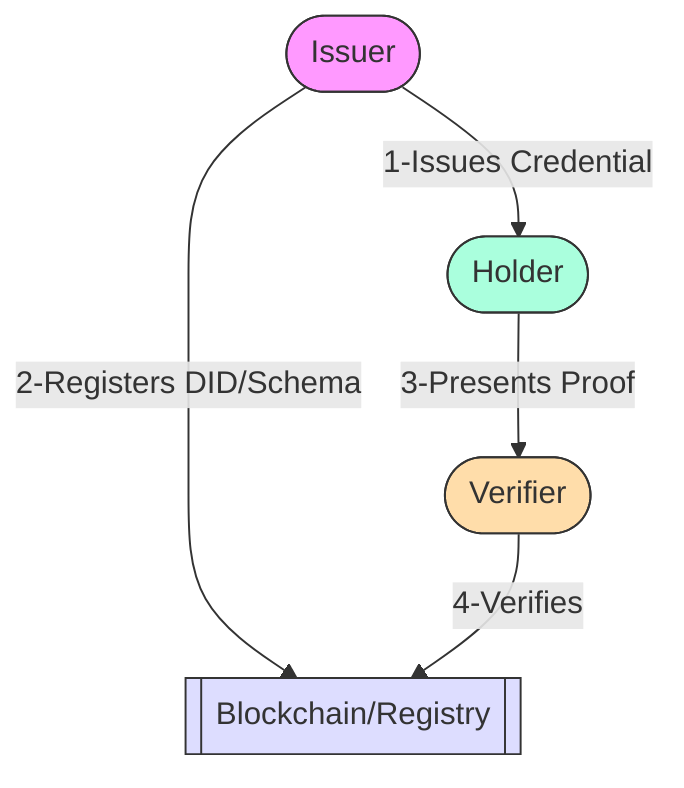graph TD
    Issuer([Issuer])
    Holder([Holder])
    Verifier([Verifier])
    Ledger[[Blockchain/Registry]]
    
    Issuer -->|1-Issues Credential| Holder
    Holder -->|3-Presents Proof| Verifier
    Issuer -->|2-Registers DID/Schema| Ledger
    Verifier -->|4-Verifies| Ledger
    
    style Issuer fill:#f9f,stroke:#333
    style Holder fill:#afd,stroke:#333
    style Verifier fill:#fda,stroke:#333
    style Ledger fill:#ddf,stroke:#333